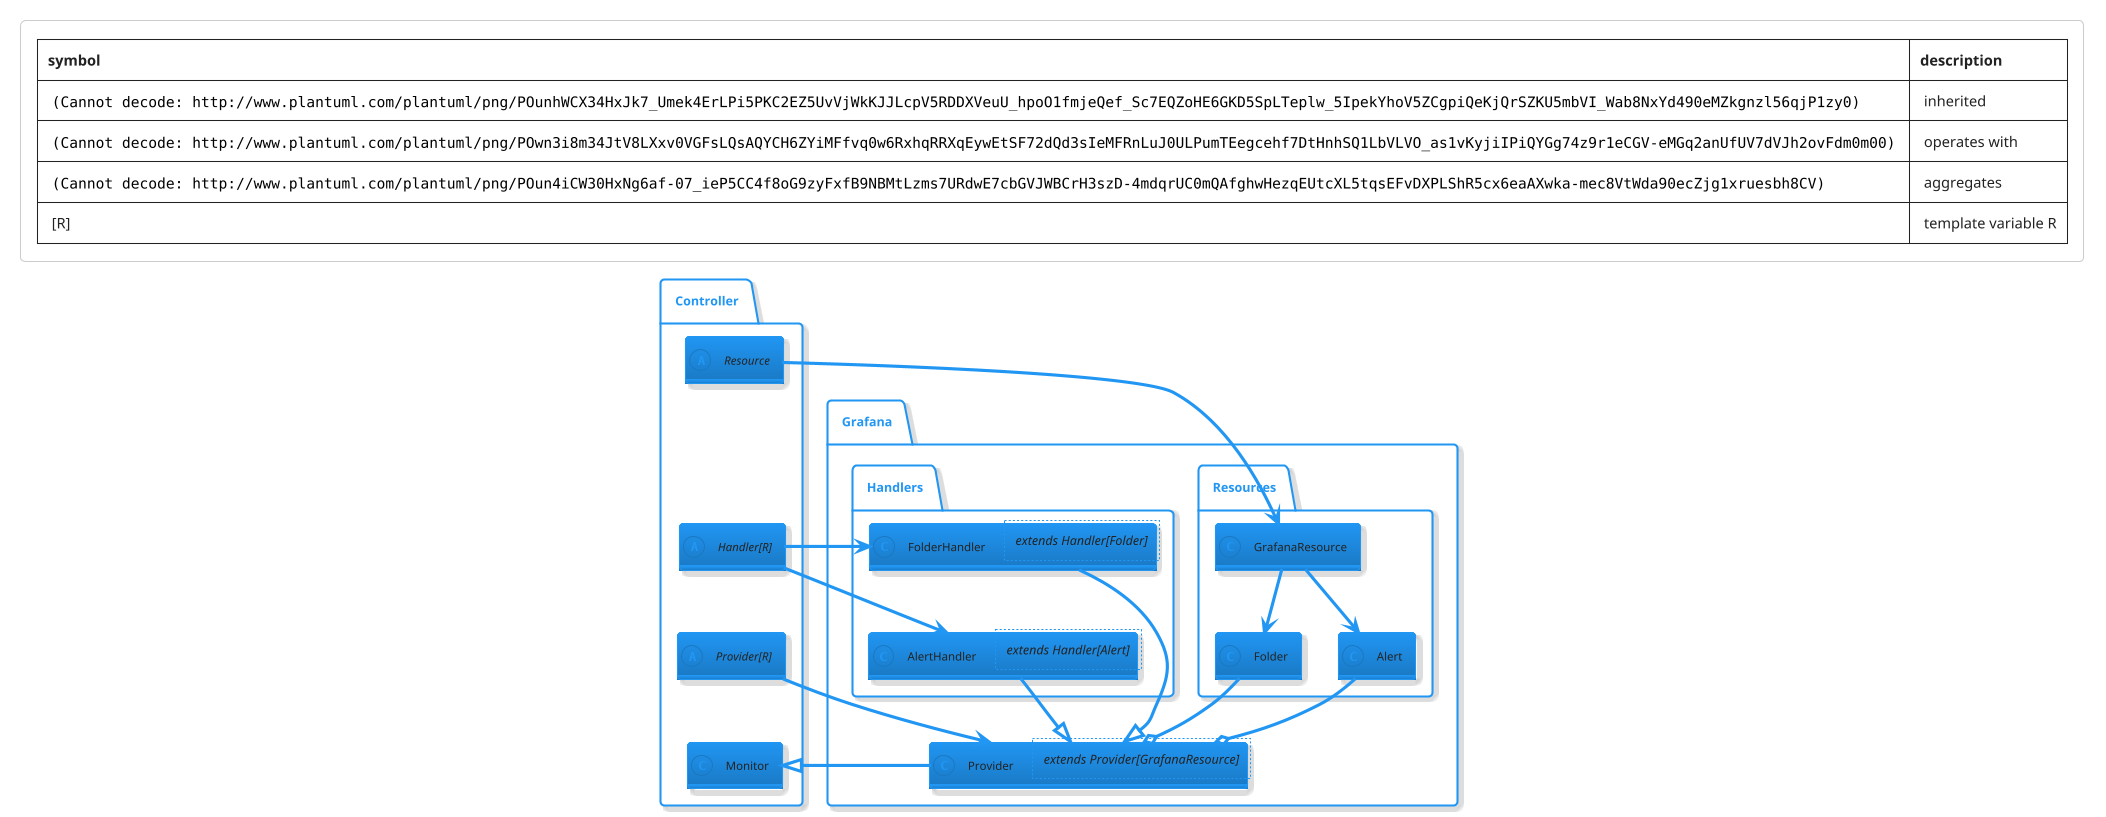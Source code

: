 @startuml components
!theme materia-outline
hide empty methods
hide empty members
' skinparam monochrome true
skinparam groupInheritance 2

' skinparam Backgroundcolor white
skinparam Backgroundcolor transparent


' UML guide: https://www.guru99.com/uml-cheatsheet-reference-guide.html#2

package "Controller" as controller {

    class "Monitor" as monitor {

    }

    ' abstract class "State" as genericState {}

    abstract class "Handler[R]" as genericHandler {

    }

    abstract class "Resource" as genericResource {

    }

    abstract class "Provider[R]" as genericProvider {

    }

    genericResource -down[hidden]-> genericHandler
    genericHandler -down[hidden]-> genericProvider
    genericProvider -down[hidden]-> monitor
}



package "Grafana" as GrafanaPackage {
    

    class "Provider<extends Provider[GrafanaResource]>" as GrafanaProvider {

    }

    package "Handlers" as GrafanaHandlers {

        class FolderHandler <extends Handler[Folder]> {}
        class AlertHandler <extends Handler[Alert]> {}

        FolderHandler -down[hidden]->AlertHandler
    }

    package "Resources" as GrafanaResources {
        class GrafanaResource {}
        class Folder {}
        class Alert {}

        GrafanaResource --> Folder
        GrafanaResource --> Alert
    }


    Folder --o GrafanaProvider
    Alert --o GrafanaProvider

    AlertHandler --|> GrafanaProvider
    FolderHandler --|> GrafanaProvider

}

genericHandler --> AlertHandler
genericHandler --> FolderHandler

genericResource --> GrafanaResource
genericProvider --> GrafanaProvider

GrafanaProvider --|> monitor


' White-Black versions
!$inheritanceArrowWB = "<img:http://www.plantuml.com/plantuml/png/LOuniiCW34HxJg7_UnTS8EEhh44nJ43A236vVd3dp5PltnQx3uVvx2tyUU7ErE5i5PjERrKuZ5ULDmoTkegcOhf6RlDkHa7MJvMJdcZZRX8i7sgPBMbJ8r7XS9Nqlu91Y3zun10GQRDw5jyU5-yiUVtx0W00>"
!$hollowArrowWB = "<img:http://www.plantuml.com/plantuml/png/LOun4i8m30HxlqBGfyW7c7pb4elOWoKniZmqF9wa2tFLxJQxz837a9PkKLYO1C5UCTc8LfLJVrLzmo4afhOLDs4A7rVJ2x9zgkxqHEjNiy7pQfxPDslcfAQSJaZtO-Y4-U-kSqgOQVAwbvY-ZnCihFa8_040>"
!$aggregationArrowWB = "<img:http://www.plantuml.com/plantuml/png/LOun4iCW30HxNg6aTy4F_9KpA8O9I1aX9jyFxfovQc-lk7qup6TluU65ErE7irLiEhrLuJ3ULJumTEegcehf6hdDkna5MRzLJdgXZRj9i7oePRQaJOr4XSDLqdC5Wn3_y8WX8D9czIo-wSKxIrx_VW00>"


' Colored versions
!$inheritanceArrow = "<img:http://www.plantuml.com/plantuml/png/POunhWCX34HxJk7_Umek4ErLPi5PKC2EZ5UvVjWkKJJLcpV5RDDXVeuU_hpoO1fmjeQef_Sc7EQZoHE6GKD5SpLTeplw_5IpekYhoV5ZCgpiQeKjQrSZKU5mbVI_Wab8NxYd490eMZkgnzl56qjP1zy0>"
!$hollowArrow = "<img:http://www.plantuml.com/plantuml/png/POwn3i8m34JtV8LXxv0VGFsLQsAQYCH6ZYiMFfvq0w6RxhqRRXqEywEtSF72dQd3sIeMFRnLuJ0ULPumTEegcehf7DtHnhSQ1LbVLVO_as1vKyjiIPiQYGg74z9r1eCGV-eMGq2anUfUV7dVJh2ovFdm0m00>"
!$aggregationArrow = "<img:http://www.plantuml.com/plantuml/png/POun4iCW30HxNg6af-07_ieP5CC4f8oG9zyFxfB9NBMtLzms7URdwE7cbGVJWBCrH3szD-4mdqrUC0mQAfghwHezqEUtcXL5tqsEFvDXPLShR5cx6eaAXwka-mec8VtWda90ecZjg1xruesbh8CV>"


legend top right
|=symbol|=description|
| $inheritanceArrow | inherited |
| $hollowArrow | operates with |
| $aggregationArrow | aggregates |
| [R] | template variable R|
endlegend

@enduml

